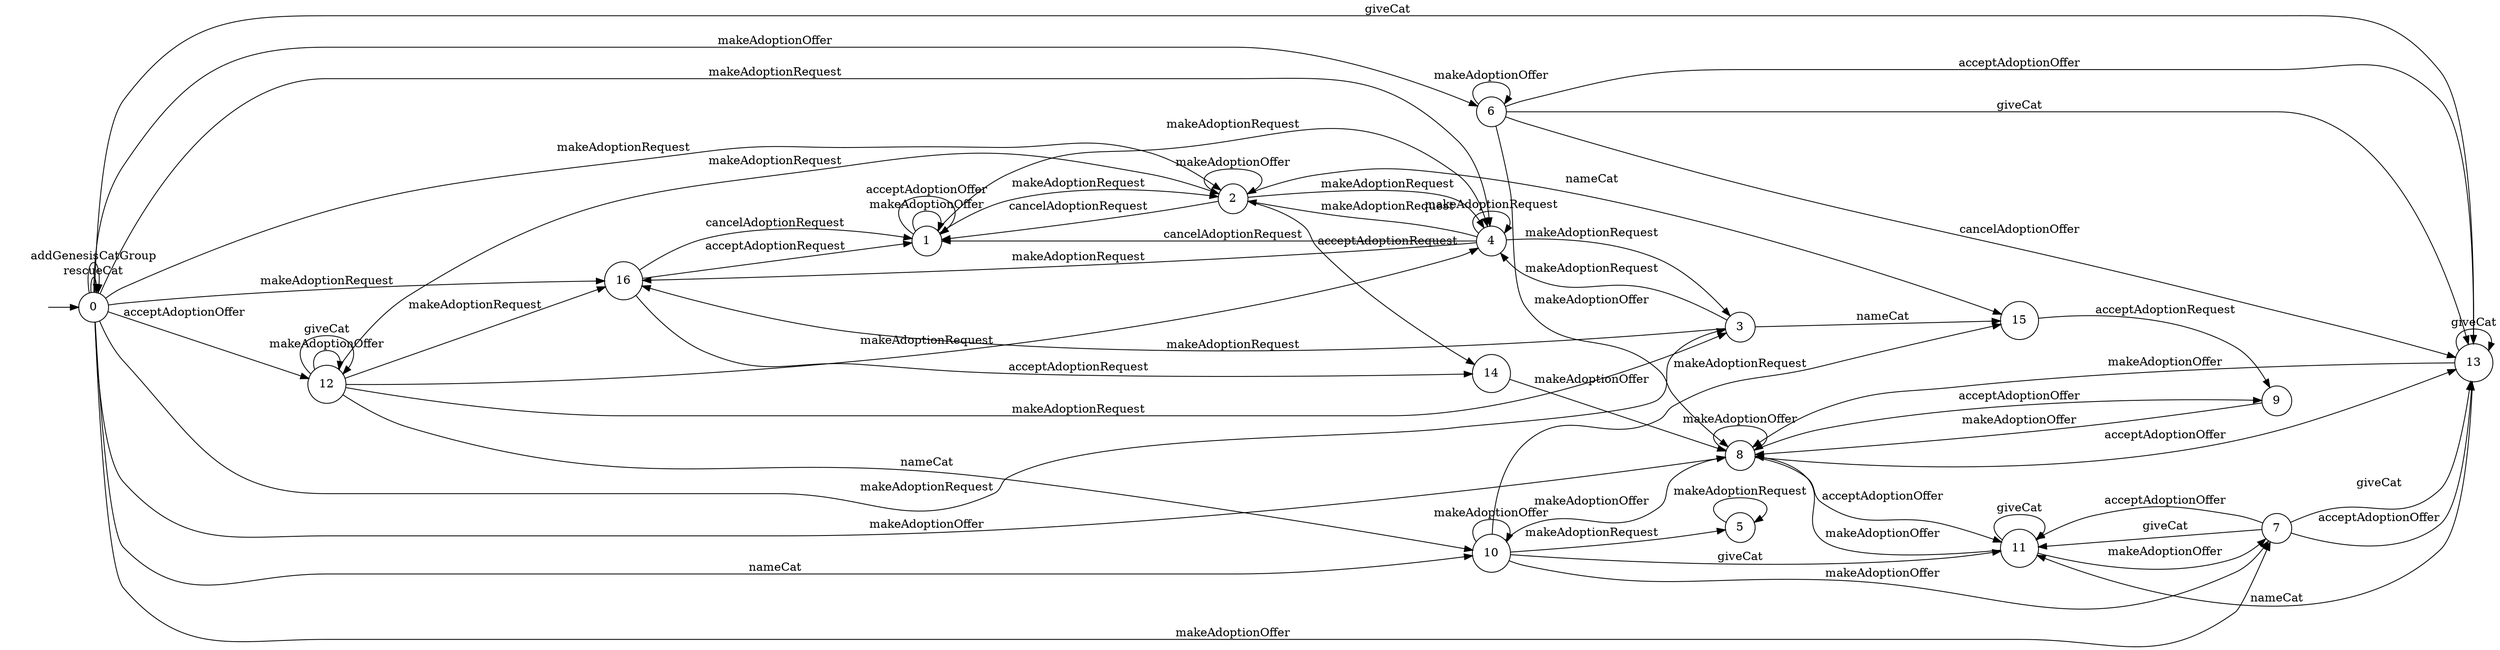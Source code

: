 digraph "./InvConPlus/Dapp-Automata-data/result/model/0x60cd862c9c687a9de49aecdc3a99b74a4fc54ab6/MoonCatRescue/FSM-17" {
	graph [rankdir=LR]
	"" [label="" shape=plaintext]
	0 [label=0 shape=circle]
	10 [label=10 shape=circle]
	8 [label=8 shape=circle]
	7 [label=7 shape=circle]
	16 [label=16 shape=circle]
	11 [label=11 shape=circle]
	1 [label=1 shape=circle]
	9 [label=9 shape=circle]
	13 [label=13 shape=circle]
	2 [label=2 shape=circle]
	15 [label=15 shape=circle]
	12 [label=12 shape=circle]
	6 [label=6 shape=circle]
	4 [label=4 shape=circle]
	5 [label=5 shape=circle]
	3 [label=3 shape=circle]
	14 [label=14 shape=circle]
	"" -> 0 [label=""]
	0 -> 0 [label=rescueCat]
	0 -> 10 [label=nameCat]
	0 -> 6 [label=makeAdoptionOffer]
	0 -> 7 [label=makeAdoptionOffer]
	0 -> 8 [label=makeAdoptionOffer]
	0 -> 12 [label=acceptAdoptionOffer]
	0 -> 13 [label=giveCat]
	0 -> 4 [label=makeAdoptionRequest]
	0 -> 3 [label=makeAdoptionRequest]
	0 -> 16 [label=makeAdoptionRequest]
	0 -> 2 [label=makeAdoptionRequest]
	0 -> 0 [label=addGenesisCatGroup]
	16 -> 1 [label=acceptAdoptionRequest]
	16 -> 14 [label=acceptAdoptionRequest]
	16 -> 1 [label=cancelAdoptionRequest]
	5 -> 5 [label=makeAdoptionRequest]
	4 -> 4 [label=makeAdoptionRequest]
	4 -> 3 [label=makeAdoptionRequest]
	4 -> 16 [label=makeAdoptionRequest]
	4 -> 2 [label=makeAdoptionRequest]
	4 -> 1 [label=cancelAdoptionRequest]
	3 -> 15 [label=nameCat]
	3 -> 4 [label=makeAdoptionRequest]
	3 -> 16 [label=makeAdoptionRequest]
	14 -> 8 [label=makeAdoptionOffer]
	13 -> 11 [label=nameCat]
	13 -> 8 [label=makeAdoptionOffer]
	13 -> 13 [label=giveCat]
	12 -> 10 [label=nameCat]
	12 -> 12 [label=makeAdoptionOffer]
	12 -> 12 [label=giveCat]
	12 -> 4 [label=makeAdoptionRequest]
	12 -> 3 [label=makeAdoptionRequest]
	12 -> 16 [label=makeAdoptionRequest]
	12 -> 2 [label=makeAdoptionRequest]
	8 -> 8 [label=makeAdoptionOffer]
	8 -> 9 [label=acceptAdoptionOffer]
	8 -> 11 [label=acceptAdoptionOffer]
	8 -> 13 [label=acceptAdoptionOffer]
	7 -> 11 [label=acceptAdoptionOffer]
	7 -> 13 [label=acceptAdoptionOffer]
	7 -> 11 [label=giveCat]
	7 -> 13 [label=giveCat]
	6 -> 6 [label=makeAdoptionOffer]
	6 -> 8 [label=makeAdoptionOffer]
	6 -> 13 [label=cancelAdoptionOffer]
	6 -> 13 [label=acceptAdoptionOffer]
	6 -> 13 [label=giveCat]
	2 -> 15 [label=nameCat]
	2 -> 2 [label=makeAdoptionOffer]
	2 -> 4 [label=makeAdoptionRequest]
	2 -> 14 [label=acceptAdoptionRequest]
	2 -> 1 [label=cancelAdoptionRequest]
	1 -> 1 [label=makeAdoptionOffer]
	1 -> 1 [label=acceptAdoptionOffer]
	1 -> 4 [label=makeAdoptionRequest]
	1 -> 2 [label=makeAdoptionRequest]
	15 -> 9 [label=acceptAdoptionRequest]
	11 -> 7 [label=makeAdoptionOffer]
	11 -> 8 [label=makeAdoptionOffer]
	11 -> 11 [label=giveCat]
	10 -> 7 [label=makeAdoptionOffer]
	10 -> 8 [label=makeAdoptionOffer]
	10 -> 10 [label=makeAdoptionOffer]
	10 -> 11 [label=giveCat]
	10 -> 5 [label=makeAdoptionRequest]
	10 -> 15 [label=makeAdoptionRequest]
	9 -> 8 [label=makeAdoptionOffer]
}
